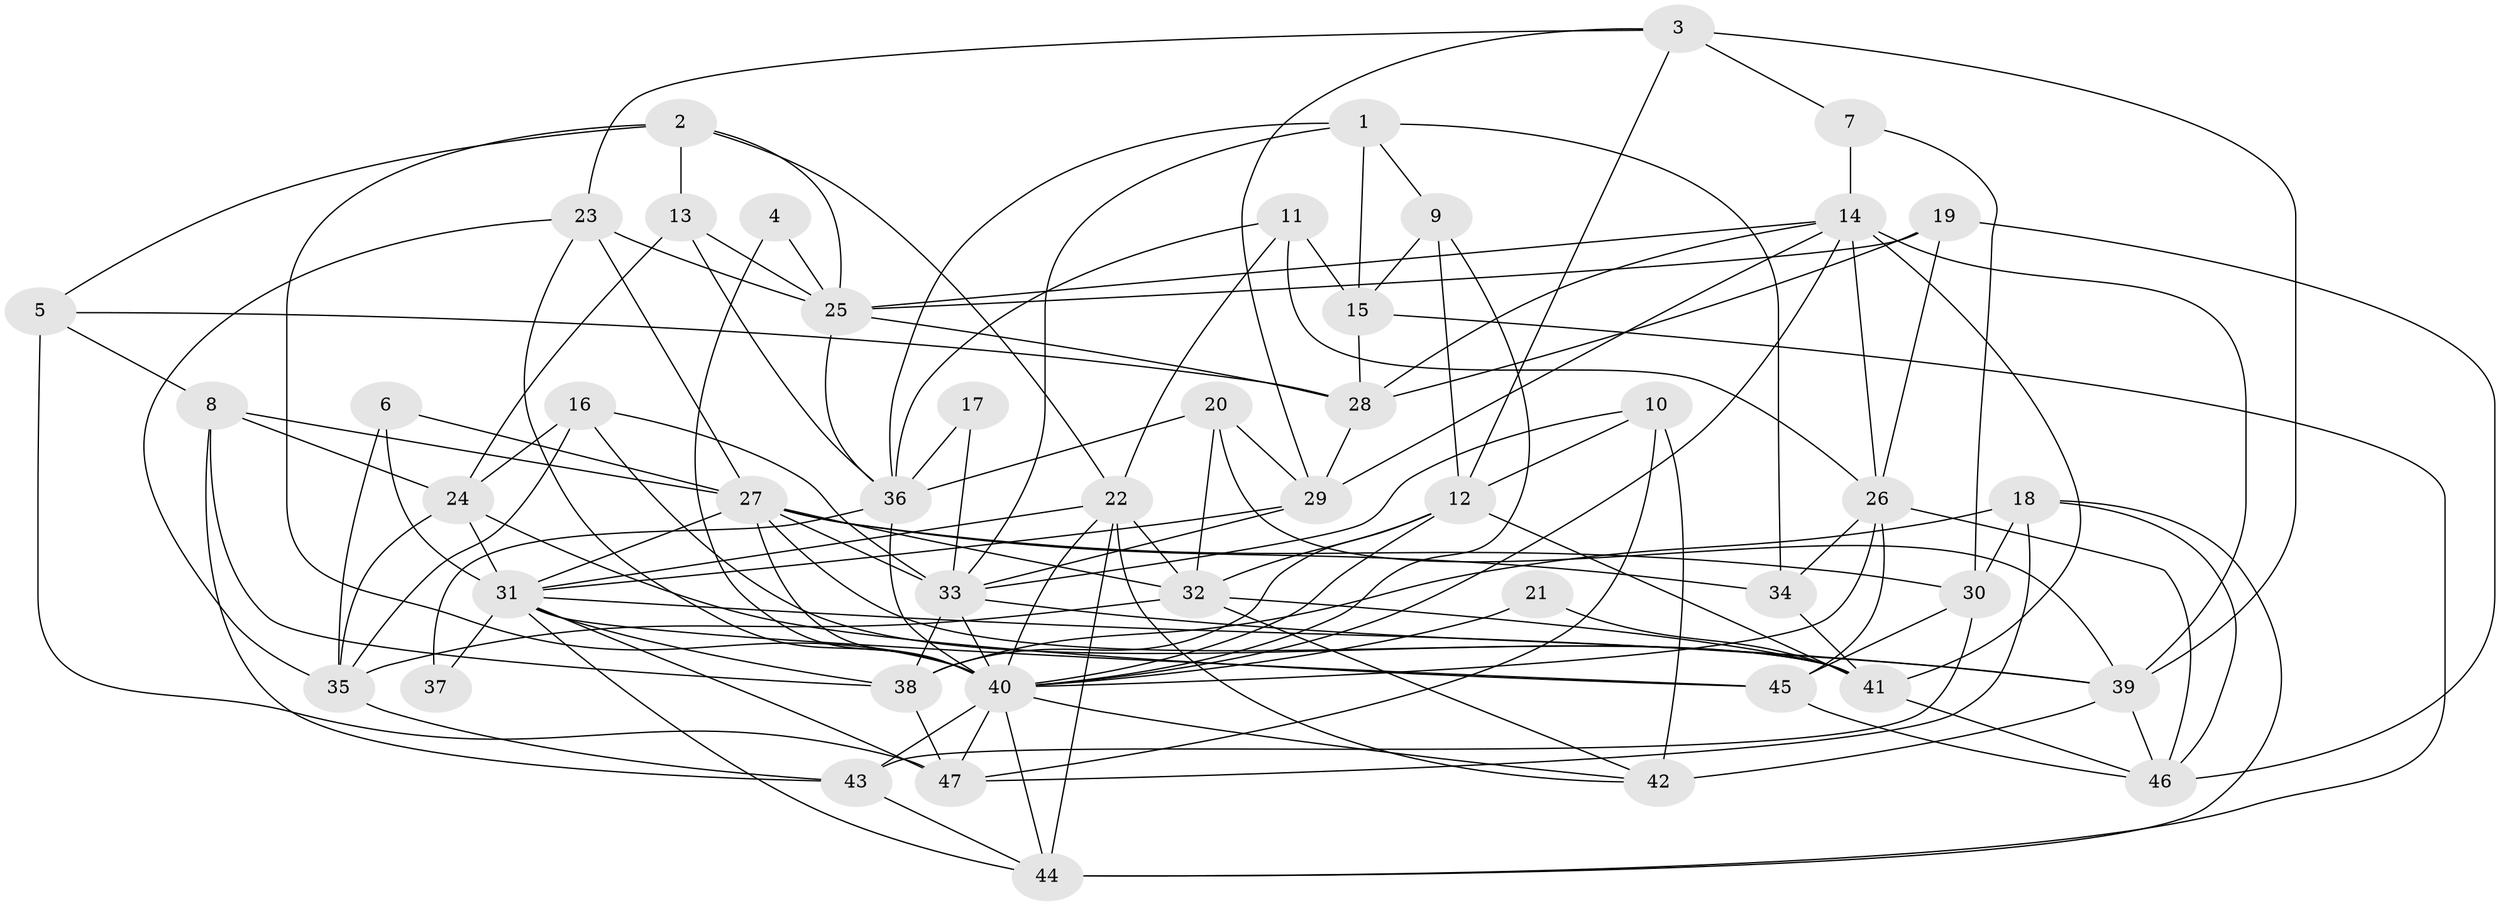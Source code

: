 // original degree distribution, {5: 0.1702127659574468, 3: 0.2872340425531915, 4: 0.24468085106382978, 2: 0.1595744680851064, 8: 0.010638297872340425, 10: 0.010638297872340425, 6: 0.0425531914893617, 7: 0.06382978723404255, 9: 0.010638297872340425}
// Generated by graph-tools (version 1.1) at 2025/50/03/09/25 03:50:13]
// undirected, 47 vertices, 133 edges
graph export_dot {
graph [start="1"]
  node [color=gray90,style=filled];
  1;
  2;
  3;
  4;
  5;
  6;
  7;
  8;
  9;
  10;
  11;
  12;
  13;
  14;
  15;
  16;
  17;
  18;
  19;
  20;
  21;
  22;
  23;
  24;
  25;
  26;
  27;
  28;
  29;
  30;
  31;
  32;
  33;
  34;
  35;
  36;
  37;
  38;
  39;
  40;
  41;
  42;
  43;
  44;
  45;
  46;
  47;
  1 -- 9 [weight=1.0];
  1 -- 15 [weight=1.0];
  1 -- 33 [weight=1.0];
  1 -- 34 [weight=1.0];
  1 -- 36 [weight=1.0];
  2 -- 5 [weight=1.0];
  2 -- 13 [weight=1.0];
  2 -- 22 [weight=1.0];
  2 -- 25 [weight=1.0];
  2 -- 40 [weight=1.0];
  3 -- 7 [weight=1.0];
  3 -- 12 [weight=1.0];
  3 -- 23 [weight=1.0];
  3 -- 29 [weight=1.0];
  3 -- 39 [weight=1.0];
  4 -- 25 [weight=1.0];
  4 -- 40 [weight=1.0];
  5 -- 8 [weight=1.0];
  5 -- 28 [weight=1.0];
  5 -- 47 [weight=1.0];
  6 -- 27 [weight=1.0];
  6 -- 31 [weight=1.0];
  6 -- 35 [weight=1.0];
  7 -- 14 [weight=1.0];
  7 -- 30 [weight=1.0];
  8 -- 24 [weight=1.0];
  8 -- 27 [weight=1.0];
  8 -- 38 [weight=1.0];
  8 -- 43 [weight=1.0];
  9 -- 12 [weight=1.0];
  9 -- 15 [weight=1.0];
  9 -- 40 [weight=1.0];
  10 -- 12 [weight=1.0];
  10 -- 33 [weight=1.0];
  10 -- 42 [weight=1.0];
  10 -- 47 [weight=1.0];
  11 -- 15 [weight=1.0];
  11 -- 22 [weight=1.0];
  11 -- 26 [weight=1.0];
  11 -- 36 [weight=1.0];
  12 -- 32 [weight=1.0];
  12 -- 38 [weight=1.0];
  12 -- 40 [weight=1.0];
  12 -- 41 [weight=1.0];
  13 -- 24 [weight=1.0];
  13 -- 25 [weight=1.0];
  13 -- 36 [weight=1.0];
  14 -- 25 [weight=1.0];
  14 -- 26 [weight=1.0];
  14 -- 28 [weight=1.0];
  14 -- 29 [weight=1.0];
  14 -- 39 [weight=1.0];
  14 -- 40 [weight=1.0];
  14 -- 41 [weight=1.0];
  15 -- 28 [weight=1.0];
  15 -- 44 [weight=1.0];
  16 -- 24 [weight=1.0];
  16 -- 33 [weight=2.0];
  16 -- 35 [weight=1.0];
  16 -- 41 [weight=1.0];
  17 -- 33 [weight=1.0];
  17 -- 36 [weight=1.0];
  18 -- 30 [weight=1.0];
  18 -- 38 [weight=1.0];
  18 -- 44 [weight=1.0];
  18 -- 46 [weight=1.0];
  18 -- 47 [weight=1.0];
  19 -- 25 [weight=1.0];
  19 -- 26 [weight=1.0];
  19 -- 28 [weight=1.0];
  19 -- 46 [weight=1.0];
  20 -- 29 [weight=1.0];
  20 -- 32 [weight=1.0];
  20 -- 36 [weight=1.0];
  20 -- 39 [weight=1.0];
  21 -- 40 [weight=1.0];
  21 -- 41 [weight=1.0];
  22 -- 31 [weight=1.0];
  22 -- 32 [weight=1.0];
  22 -- 40 [weight=1.0];
  22 -- 42 [weight=1.0];
  22 -- 44 [weight=1.0];
  23 -- 25 [weight=1.0];
  23 -- 27 [weight=1.0];
  23 -- 35 [weight=1.0];
  23 -- 40 [weight=1.0];
  24 -- 31 [weight=1.0];
  24 -- 35 [weight=1.0];
  24 -- 45 [weight=1.0];
  25 -- 28 [weight=1.0];
  25 -- 36 [weight=1.0];
  26 -- 34 [weight=1.0];
  26 -- 40 [weight=1.0];
  26 -- 45 [weight=1.0];
  26 -- 46 [weight=1.0];
  27 -- 30 [weight=1.0];
  27 -- 31 [weight=1.0];
  27 -- 32 [weight=1.0];
  27 -- 33 [weight=1.0];
  27 -- 34 [weight=1.0];
  27 -- 40 [weight=1.0];
  27 -- 41 [weight=1.0];
  28 -- 29 [weight=1.0];
  29 -- 31 [weight=2.0];
  29 -- 33 [weight=1.0];
  30 -- 43 [weight=1.0];
  30 -- 45 [weight=1.0];
  31 -- 37 [weight=1.0];
  31 -- 38 [weight=1.0];
  31 -- 39 [weight=1.0];
  31 -- 44 [weight=1.0];
  31 -- 45 [weight=2.0];
  31 -- 47 [weight=1.0];
  32 -- 35 [weight=1.0];
  32 -- 41 [weight=1.0];
  32 -- 42 [weight=1.0];
  33 -- 38 [weight=1.0];
  33 -- 39 [weight=1.0];
  33 -- 40 [weight=1.0];
  34 -- 41 [weight=1.0];
  35 -- 43 [weight=1.0];
  36 -- 37 [weight=2.0];
  36 -- 40 [weight=1.0];
  38 -- 47 [weight=1.0];
  39 -- 42 [weight=1.0];
  39 -- 46 [weight=1.0];
  40 -- 42 [weight=1.0];
  40 -- 43 [weight=1.0];
  40 -- 44 [weight=1.0];
  40 -- 47 [weight=1.0];
  41 -- 46 [weight=1.0];
  43 -- 44 [weight=1.0];
  45 -- 46 [weight=1.0];
}
